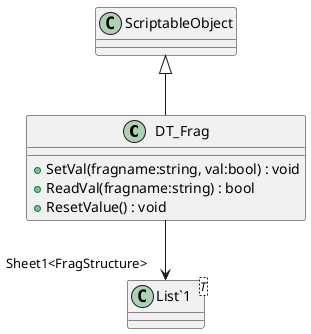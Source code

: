 @startuml
class DT_Frag {
    + SetVal(fragname:string, val:bool) : void
    + ReadVal(fragname:string) : bool
    + ResetValue() : void
}
class "List`1"<T> {
}
ScriptableObject <|-- DT_Frag
DT_Frag --> "Sheet1<FragStructure>" "List`1"
@enduml
